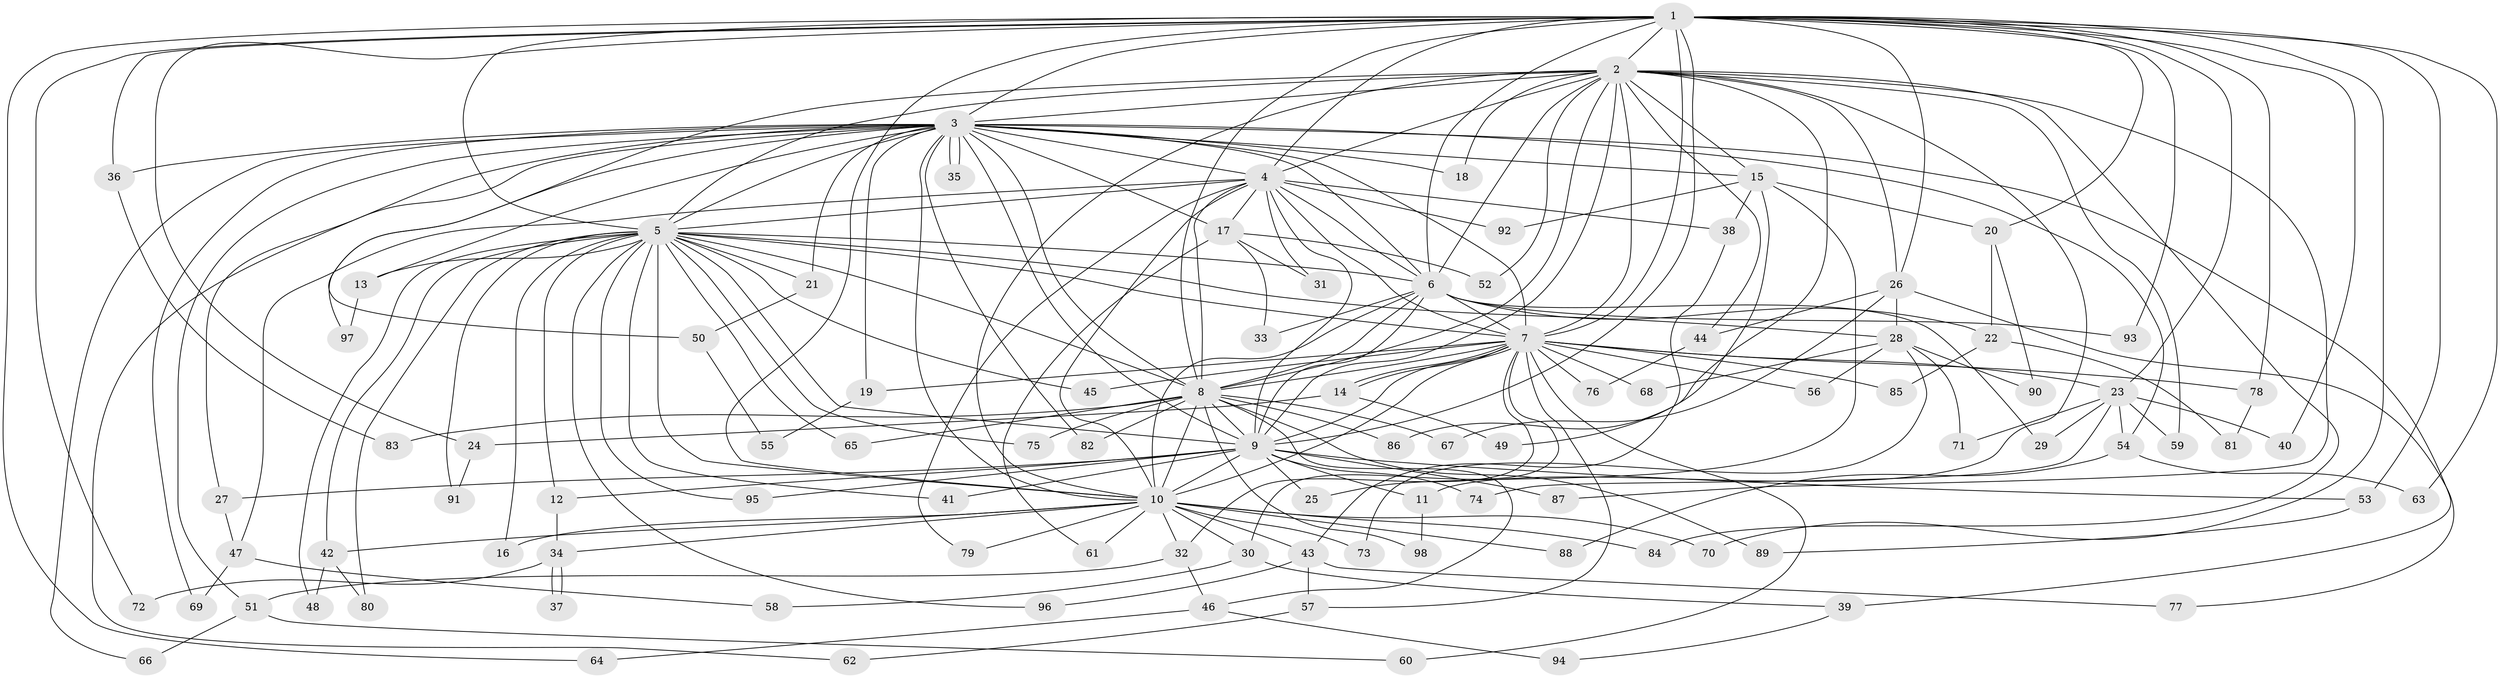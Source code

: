 // Generated by graph-tools (version 1.1) at 2025/13/03/09/25 04:13:45]
// undirected, 98 vertices, 221 edges
graph export_dot {
graph [start="1"]
  node [color=gray90,style=filled];
  1;
  2;
  3;
  4;
  5;
  6;
  7;
  8;
  9;
  10;
  11;
  12;
  13;
  14;
  15;
  16;
  17;
  18;
  19;
  20;
  21;
  22;
  23;
  24;
  25;
  26;
  27;
  28;
  29;
  30;
  31;
  32;
  33;
  34;
  35;
  36;
  37;
  38;
  39;
  40;
  41;
  42;
  43;
  44;
  45;
  46;
  47;
  48;
  49;
  50;
  51;
  52;
  53;
  54;
  55;
  56;
  57;
  58;
  59;
  60;
  61;
  62;
  63;
  64;
  65;
  66;
  67;
  68;
  69;
  70;
  71;
  72;
  73;
  74;
  75;
  76;
  77;
  78;
  79;
  80;
  81;
  82;
  83;
  84;
  85;
  86;
  87;
  88;
  89;
  90;
  91;
  92;
  93;
  94;
  95;
  96;
  97;
  98;
  1 -- 2;
  1 -- 3;
  1 -- 4;
  1 -- 5;
  1 -- 6;
  1 -- 7;
  1 -- 8;
  1 -- 9;
  1 -- 10;
  1 -- 20;
  1 -- 23;
  1 -- 24;
  1 -- 26;
  1 -- 36;
  1 -- 40;
  1 -- 53;
  1 -- 63;
  1 -- 64;
  1 -- 70;
  1 -- 72;
  1 -- 78;
  1 -- 93;
  2 -- 3;
  2 -- 4;
  2 -- 5;
  2 -- 6;
  2 -- 7;
  2 -- 8;
  2 -- 9;
  2 -- 10;
  2 -- 11;
  2 -- 15;
  2 -- 18;
  2 -- 26;
  2 -- 44;
  2 -- 50;
  2 -- 52;
  2 -- 59;
  2 -- 84;
  2 -- 86;
  2 -- 87;
  3 -- 4;
  3 -- 5;
  3 -- 6;
  3 -- 7;
  3 -- 8;
  3 -- 9;
  3 -- 10;
  3 -- 13;
  3 -- 15;
  3 -- 17;
  3 -- 18;
  3 -- 19;
  3 -- 21;
  3 -- 27;
  3 -- 35;
  3 -- 35;
  3 -- 36;
  3 -- 39;
  3 -- 51;
  3 -- 54;
  3 -- 62;
  3 -- 66;
  3 -- 69;
  3 -- 82;
  3 -- 97;
  4 -- 5;
  4 -- 6;
  4 -- 7;
  4 -- 8;
  4 -- 9;
  4 -- 10;
  4 -- 17;
  4 -- 31;
  4 -- 38;
  4 -- 47;
  4 -- 79;
  4 -- 92;
  5 -- 6;
  5 -- 7;
  5 -- 8;
  5 -- 9;
  5 -- 10;
  5 -- 12;
  5 -- 13;
  5 -- 16;
  5 -- 21;
  5 -- 28;
  5 -- 41;
  5 -- 42;
  5 -- 45;
  5 -- 48;
  5 -- 65;
  5 -- 75;
  5 -- 80;
  5 -- 91;
  5 -- 95;
  5 -- 96;
  6 -- 7;
  6 -- 8;
  6 -- 9;
  6 -- 10;
  6 -- 22;
  6 -- 29;
  6 -- 33;
  6 -- 93;
  7 -- 8;
  7 -- 9;
  7 -- 10;
  7 -- 14;
  7 -- 14;
  7 -- 19;
  7 -- 23;
  7 -- 30;
  7 -- 32;
  7 -- 45;
  7 -- 56;
  7 -- 57;
  7 -- 60;
  7 -- 68;
  7 -- 76;
  7 -- 78;
  7 -- 85;
  8 -- 9;
  8 -- 10;
  8 -- 46;
  8 -- 65;
  8 -- 67;
  8 -- 75;
  8 -- 82;
  8 -- 83;
  8 -- 86;
  8 -- 89;
  8 -- 98;
  9 -- 10;
  9 -- 11;
  9 -- 12;
  9 -- 25;
  9 -- 27;
  9 -- 41;
  9 -- 53;
  9 -- 74;
  9 -- 87;
  9 -- 95;
  10 -- 16;
  10 -- 30;
  10 -- 32;
  10 -- 34;
  10 -- 42;
  10 -- 43;
  10 -- 61;
  10 -- 70;
  10 -- 73;
  10 -- 79;
  10 -- 84;
  10 -- 88;
  11 -- 98;
  12 -- 34;
  13 -- 97;
  14 -- 24;
  14 -- 49;
  15 -- 20;
  15 -- 25;
  15 -- 38;
  15 -- 49;
  15 -- 92;
  17 -- 31;
  17 -- 33;
  17 -- 52;
  17 -- 61;
  19 -- 55;
  20 -- 22;
  20 -- 90;
  21 -- 50;
  22 -- 81;
  22 -- 85;
  23 -- 29;
  23 -- 40;
  23 -- 54;
  23 -- 59;
  23 -- 71;
  23 -- 74;
  24 -- 91;
  26 -- 28;
  26 -- 44;
  26 -- 67;
  26 -- 77;
  27 -- 47;
  28 -- 56;
  28 -- 68;
  28 -- 71;
  28 -- 73;
  28 -- 90;
  30 -- 39;
  30 -- 58;
  32 -- 46;
  32 -- 51;
  34 -- 37;
  34 -- 37;
  34 -- 72;
  36 -- 83;
  38 -- 43;
  39 -- 94;
  42 -- 48;
  42 -- 80;
  43 -- 57;
  43 -- 77;
  43 -- 96;
  44 -- 76;
  46 -- 64;
  46 -- 94;
  47 -- 58;
  47 -- 69;
  50 -- 55;
  51 -- 60;
  51 -- 66;
  53 -- 89;
  54 -- 63;
  54 -- 88;
  57 -- 62;
  78 -- 81;
}
